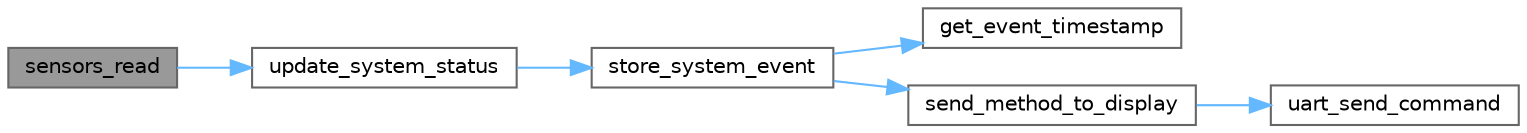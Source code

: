 digraph "sensors_read"
{
 // LATEX_PDF_SIZE
  bgcolor="transparent";
  edge [fontname=Helvetica,fontsize=10,labelfontname=Helvetica,labelfontsize=10];
  node [fontname=Helvetica,fontsize=10,shape=box,height=0.2,width=0.4];
  rankdir="LR";
  Node1 [id="Node000001",label="sensors_read",height=0.2,width=0.4,color="gray40", fillcolor="grey60", style="filled", fontcolor="black",tooltip="Read sensor data. This function reads the current values from the pressure and temperature sensors...."];
  Node1 -> Node2 [id="edge6_Node000001_Node000002",color="steelblue1",style="solid",tooltip=" "];
  Node2 [id="Node000002",label="update_system_status",height=0.2,width=0.4,color="grey40", fillcolor="white", style="filled",URL="$system_8c.html#a012f23b509b22ea369b2f708e3d15330",tooltip="Updates the system status based on sensor data."];
  Node2 -> Node3 [id="edge7_Node000002_Node000003",color="steelblue1",style="solid",tooltip=" "];
  Node3 [id="Node000003",label="store_system_event",height=0.2,width=0.4,color="grey40", fillcolor="white", style="filled",URL="$system_8c.html#add779b9d830853ab883651b998ad43d8",tooltip="Stores a system event in the event log."];
  Node3 -> Node4 [id="edge8_Node000003_Node000004",color="steelblue1",style="solid",tooltip=" "];
  Node4 [id="Node000004",label="get_event_timestamp",height=0.2,width=0.4,color="grey40", fillcolor="white", style="filled",URL="$time__manager_8c.html#a7219d3bd77a4384411b452afbe1874ac",tooltip="Gets the current event timestamp."];
  Node3 -> Node5 [id="edge9_Node000003_Node000005",color="steelblue1",style="solid",tooltip=" "];
  Node5 [id="Node000005",label="send_method_to_display",height=0.2,width=0.4,color="grey40", fillcolor="white", style="filled",URL="$serial__send_8c.html#ab370b65d42bfe89671d6895bd06849a0",tooltip="Sends a method call to an object on the Nextion display."];
  Node5 -> Node6 [id="edge10_Node000005_Node000006",color="steelblue1",style="solid",tooltip=" "];
  Node6 [id="Node000006",label="uart_send_command",height=0.2,width=0.4,color="grey40", fillcolor="white", style="filled",URL="$serial__send_8c.html#a396d4a4f67f557de2870d2c47d9a7103",tooltip="Sends the termination command to the Nextion display."];
}
